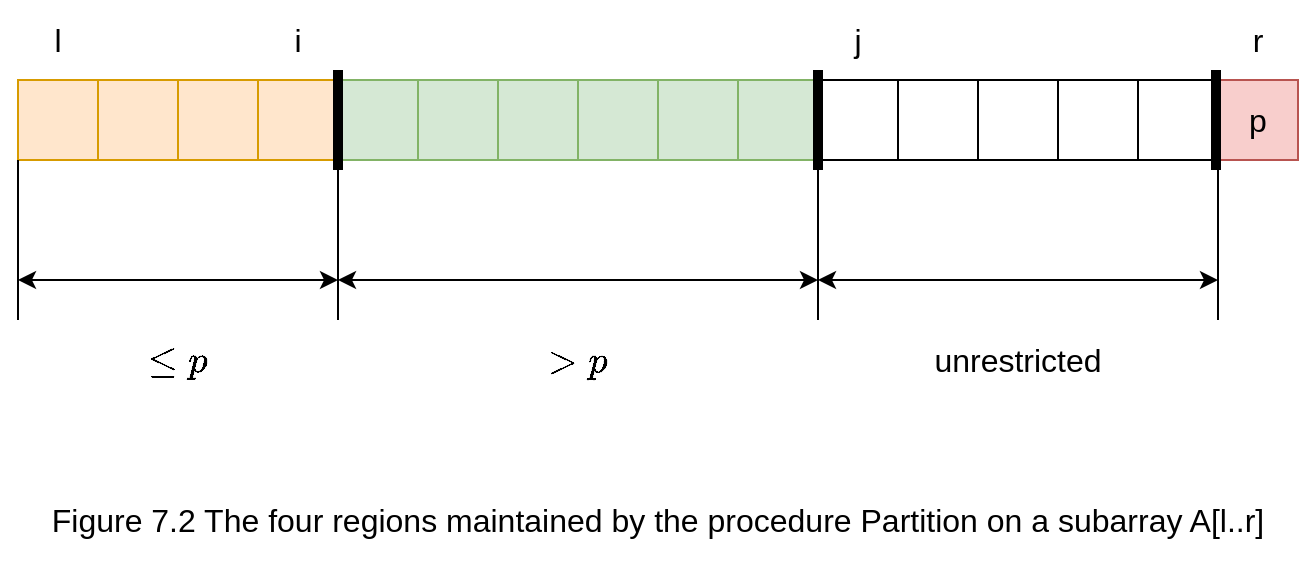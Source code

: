 <mxfile version="19.0.3" type="device"><diagram id="VGYIq6DawrxWcNHKEecd" name="第 1 页"><mxGraphModel dx="1219" dy="790" grid="1" gridSize="10" guides="1" tooltips="1" connect="1" arrows="1" fold="1" page="1" pageScale="1" pageWidth="827" pageHeight="1169" math="1" shadow="0"><root><mxCell id="0"/><mxCell id="1" parent="0"/><mxCell id="QDs2HXMFp3vLIISvLvep-1" value="" style="rounded=0;whiteSpace=wrap;html=1;fontSize=16;fillColor=#ffe6cc;strokeColor=#d79b00;" parent="1" vertex="1"><mxGeometry x="160" y="200" width="40" height="40" as="geometry"/></mxCell><mxCell id="QDs2HXMFp3vLIISvLvep-2" value="" style="rounded=0;whiteSpace=wrap;html=1;fontSize=16;fillColor=#d5e8d4;strokeColor=#82b366;" parent="1" vertex="1"><mxGeometry x="440" y="200" width="40" height="40" as="geometry"/></mxCell><mxCell id="QDs2HXMFp3vLIISvLvep-3" value="" style="rounded=0;whiteSpace=wrap;html=1;fontSize=16;fillColor=#d5e8d4;strokeColor=#82b366;" parent="1" vertex="1"><mxGeometry x="400" y="200" width="40" height="40" as="geometry"/></mxCell><mxCell id="QDs2HXMFp3vLIISvLvep-4" value="" style="rounded=0;whiteSpace=wrap;html=1;fontSize=16;fillColor=#ffe6cc;strokeColor=#d79b00;" parent="1" vertex="1"><mxGeometry x="200" y="200" width="40" height="40" as="geometry"/></mxCell><mxCell id="QDs2HXMFp3vLIISvLvep-5" value="" style="rounded=0;whiteSpace=wrap;html=1;fontSize=16;" parent="1" vertex="1"><mxGeometry x="480" y="200" width="40" height="40" as="geometry"/></mxCell><mxCell id="QDs2HXMFp3vLIISvLvep-6" value="" style="rounded=0;whiteSpace=wrap;html=1;fontSize=16;" parent="1" vertex="1"><mxGeometry x="520" y="200" width="40" height="40" as="geometry"/></mxCell><mxCell id="QDs2HXMFp3vLIISvLvep-7" value="" style="rounded=0;whiteSpace=wrap;html=1;fontSize=16;" parent="1" vertex="1"><mxGeometry x="560" y="200" width="40" height="40" as="geometry"/></mxCell><mxCell id="QDs2HXMFp3vLIISvLvep-8" value="p" style="rounded=0;whiteSpace=wrap;html=1;fontSize=16;fillColor=#f8cecc;strokeColor=#b85450;" parent="1" vertex="1"><mxGeometry x="680" y="200" width="40" height="40" as="geometry"/></mxCell><mxCell id="QDs2HXMFp3vLIISvLvep-9" value="r" style="text;html=1;strokeColor=none;fillColor=none;align=center;verticalAlign=middle;whiteSpace=wrap;rounded=0;fontSize=16;" parent="1" vertex="1"><mxGeometry x="680" y="160" width="40" height="40" as="geometry"/></mxCell><mxCell id="QDs2HXMFp3vLIISvLvep-11" value="l" style="text;html=1;strokeColor=none;fillColor=none;align=center;verticalAlign=middle;whiteSpace=wrap;rounded=0;fontSize=16;" parent="1" vertex="1"><mxGeometry x="80" y="160" width="40" height="40" as="geometry"/></mxCell><mxCell id="QDs2HXMFp3vLIISvLvep-12" value="j" style="text;html=1;strokeColor=none;fillColor=none;align=center;verticalAlign=middle;whiteSpace=wrap;rounded=0;fontSize=16;" parent="1" vertex="1"><mxGeometry x="480" y="160" width="40" height="40" as="geometry"/></mxCell><mxCell id="QDs2HXMFp3vLIISvLvep-14" value="" style="endArrow=none;html=1;rounded=0;fontSize=16;strokeColor=#000000;strokeWidth=5;jumpSize=10;entryX=0;entryY=0.75;entryDx=0;entryDy=0;" parent="1" edge="1"><mxGeometry width="50" height="50" relative="1" as="geometry"><mxPoint x="480" y="245" as="sourcePoint"/><mxPoint x="480" y="195" as="targetPoint"/></mxGeometry></mxCell><mxCell id="QDs2HXMFp3vLIISvLvep-15" value="i" style="text;html=1;strokeColor=none;fillColor=none;align=center;verticalAlign=middle;whiteSpace=wrap;rounded=0;fontSize=16;" parent="1" vertex="1"><mxGeometry x="200" y="160" width="40" height="40" as="geometry"/></mxCell><mxCell id="QDs2HXMFp3vLIISvLvep-16" value="" style="rounded=0;whiteSpace=wrap;html=1;fontSize=16;fillColor=#ffe6cc;strokeColor=#d79b00;" parent="1" vertex="1"><mxGeometry x="80" y="200" width="40" height="40" as="geometry"/></mxCell><mxCell id="QDs2HXMFp3vLIISvLvep-17" value="" style="rounded=0;whiteSpace=wrap;html=1;fontSize=16;fillColor=#ffe6cc;strokeColor=#d79b00;" parent="1" vertex="1"><mxGeometry x="120" y="200" width="40" height="40" as="geometry"/></mxCell><mxCell id="QDs2HXMFp3vLIISvLvep-18" value="" style="rounded=0;whiteSpace=wrap;html=1;fontSize=16;fillColor=#d5e8d4;strokeColor=#82b366;" parent="1" vertex="1"><mxGeometry x="360" y="200" width="40" height="40" as="geometry"/></mxCell><mxCell id="QDs2HXMFp3vLIISvLvep-19" value="" style="rounded=0;whiteSpace=wrap;html=1;fontSize=16;fillColor=#d5e8d4;strokeColor=#82b366;" parent="1" vertex="1"><mxGeometry x="320" y="200" width="40" height="40" as="geometry"/></mxCell><mxCell id="QDs2HXMFp3vLIISvLvep-20" value="" style="rounded=0;whiteSpace=wrap;html=1;fontSize=16;fillColor=#d5e8d4;strokeColor=#82b366;" parent="1" vertex="1"><mxGeometry x="280" y="200" width="40" height="40" as="geometry"/></mxCell><mxCell id="QDs2HXMFp3vLIISvLvep-21" value="" style="rounded=0;whiteSpace=wrap;html=1;fontSize=16;fillColor=#d5e8d4;strokeColor=#82b366;" parent="1" vertex="1"><mxGeometry x="240" y="200" width="40" height="40" as="geometry"/></mxCell><mxCell id="QDs2HXMFp3vLIISvLvep-22" value="" style="endArrow=none;html=1;rounded=0;fontSize=16;strokeColor=#000000;strokeWidth=5;jumpSize=10;entryX=0;entryY=0.75;entryDx=0;entryDy=0;" parent="1" edge="1"><mxGeometry width="50" height="50" relative="1" as="geometry"><mxPoint x="240" y="245" as="sourcePoint"/><mxPoint x="240" y="195" as="targetPoint"/></mxGeometry></mxCell><mxCell id="QDs2HXMFp3vLIISvLvep-23" value="" style="rounded=0;whiteSpace=wrap;html=1;fontSize=16;" parent="1" vertex="1"><mxGeometry x="600" y="200" width="40" height="40" as="geometry"/></mxCell><mxCell id="QDs2HXMFp3vLIISvLvep-24" value="" style="rounded=0;whiteSpace=wrap;html=1;fontSize=16;" parent="1" vertex="1"><mxGeometry x="640" y="200" width="40" height="40" as="geometry"/></mxCell><mxCell id="QDs2HXMFp3vLIISvLvep-25" value="" style="endArrow=none;html=1;rounded=0;fontSize=16;strokeColor=#000000;strokeWidth=5;jumpSize=10;entryX=0;entryY=0.75;entryDx=0;entryDy=0;" parent="1" edge="1"><mxGeometry width="50" height="50" relative="1" as="geometry"><mxPoint x="679" y="245" as="sourcePoint"/><mxPoint x="679" y="195" as="targetPoint"/></mxGeometry></mxCell><mxCell id="QDs2HXMFp3vLIISvLvep-27" value="" style="endArrow=none;html=1;rounded=0;" parent="1" edge="1"><mxGeometry width="50" height="50" relative="1" as="geometry"><mxPoint x="80" y="320" as="sourcePoint"/><mxPoint x="80" y="240" as="targetPoint"/></mxGeometry></mxCell><mxCell id="QDs2HXMFp3vLIISvLvep-28" value="" style="endArrow=none;html=1;rounded=0;" parent="1" edge="1"><mxGeometry width="50" height="50" relative="1" as="geometry"><mxPoint x="240" y="320" as="sourcePoint"/><mxPoint x="240" y="240" as="targetPoint"/></mxGeometry></mxCell><mxCell id="QDs2HXMFp3vLIISvLvep-29" value="" style="endArrow=none;html=1;rounded=0;" parent="1" edge="1"><mxGeometry width="50" height="50" relative="1" as="geometry"><mxPoint x="480" y="320" as="sourcePoint"/><mxPoint x="480" y="240" as="targetPoint"/></mxGeometry></mxCell><mxCell id="QDs2HXMFp3vLIISvLvep-30" value="" style="endArrow=none;html=1;rounded=0;" parent="1" edge="1"><mxGeometry width="50" height="50" relative="1" as="geometry"><mxPoint x="680" y="320" as="sourcePoint"/><mxPoint x="680" y="240" as="targetPoint"/></mxGeometry></mxCell><mxCell id="QDs2HXMFp3vLIISvLvep-31" value="" style="endArrow=classic;startArrow=classic;html=1;rounded=0;" parent="1" edge="1"><mxGeometry width="50" height="50" relative="1" as="geometry"><mxPoint x="80" y="300" as="sourcePoint"/><mxPoint x="240" y="300" as="targetPoint"/></mxGeometry></mxCell><mxCell id="QDs2HXMFp3vLIISvLvep-32" value="" style="endArrow=classic;startArrow=classic;html=1;rounded=0;" parent="1" edge="1"><mxGeometry width="50" height="50" relative="1" as="geometry"><mxPoint x="240" y="300" as="sourcePoint"/><mxPoint x="480" y="300" as="targetPoint"/></mxGeometry></mxCell><mxCell id="QDs2HXMFp3vLIISvLvep-33" value="" style="endArrow=classic;startArrow=classic;html=1;rounded=0;" parent="1" edge="1"><mxGeometry width="50" height="50" relative="1" as="geometry"><mxPoint x="480" y="300" as="sourcePoint"/><mxPoint x="680" y="300" as="targetPoint"/></mxGeometry></mxCell><mxCell id="QDs2HXMFp3vLIISvLvep-34" value="&lt;font style=&quot;font-size: 16px;&quot;&gt;$$\le p$$&lt;/font&gt;" style="text;html=1;strokeColor=none;fillColor=none;align=center;verticalAlign=middle;whiteSpace=wrap;rounded=0;" parent="1" vertex="1"><mxGeometry x="80" y="320" width="160" height="40" as="geometry"/></mxCell><mxCell id="QDs2HXMFp3vLIISvLvep-35" value="&lt;font style=&quot;font-size: 16px;&quot;&gt;$$&amp;gt; p$$&lt;/font&gt;" style="text;html=1;strokeColor=none;fillColor=none;align=center;verticalAlign=middle;whiteSpace=wrap;rounded=0;" parent="1" vertex="1"><mxGeometry x="240" y="320" width="240" height="40" as="geometry"/></mxCell><mxCell id="QDs2HXMFp3vLIISvLvep-36" value="&lt;font style=&quot;font-size: 16px;&quot;&gt;unrestricted&lt;/font&gt;" style="text;html=1;strokeColor=none;fillColor=none;align=center;verticalAlign=middle;whiteSpace=wrap;rounded=0;" parent="1" vertex="1"><mxGeometry x="480" y="320" width="200" height="40" as="geometry"/></mxCell><mxCell id="QDs2HXMFp3vLIISvLvep-37" value="&lt;font style=&quot;font-size: 16px;&quot;&gt;Figure 7.2 The four regions maintained by the procedure Partition on a subarray A[l..r]&lt;/font&gt;" style="text;html=1;strokeColor=none;fillColor=none;align=center;verticalAlign=middle;whiteSpace=wrap;rounded=0;" parent="1" vertex="1"><mxGeometry x="80" y="400" width="640" height="40" as="geometry"/></mxCell></root></mxGraphModel></diagram></mxfile>
